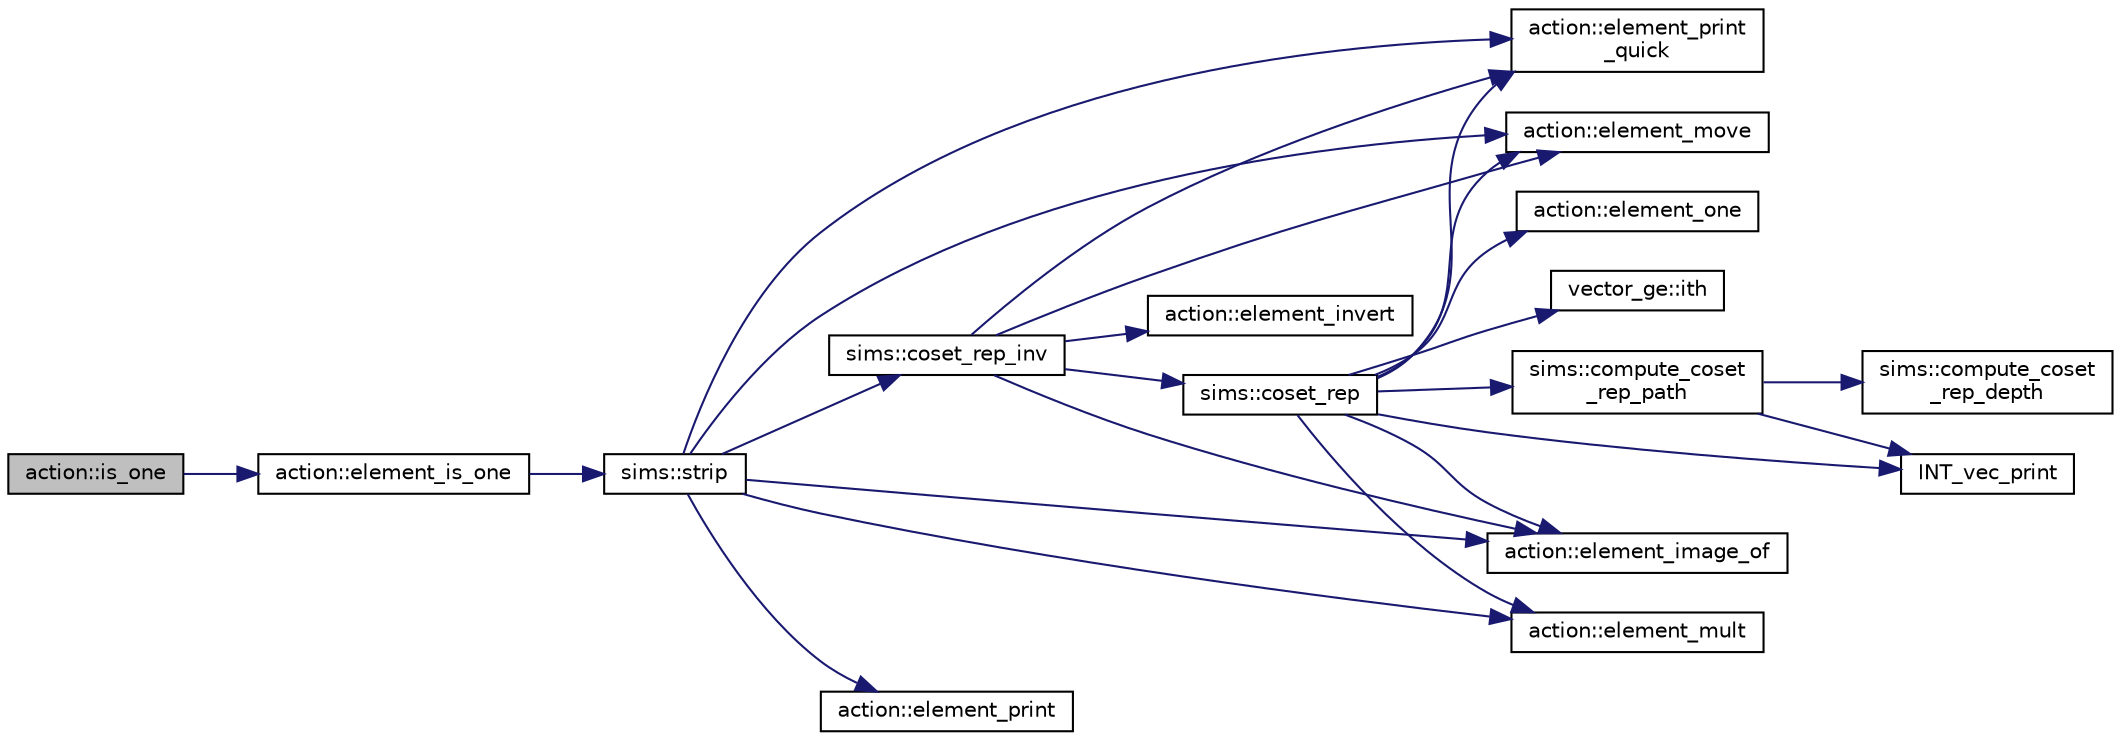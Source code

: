 digraph "action::is_one"
{
  edge [fontname="Helvetica",fontsize="10",labelfontname="Helvetica",labelfontsize="10"];
  node [fontname="Helvetica",fontsize="10",shape=record];
  rankdir="LR";
  Node29485 [label="action::is_one",height=0.2,width=0.4,color="black", fillcolor="grey75", style="filled", fontcolor="black"];
  Node29485 -> Node29486 [color="midnightblue",fontsize="10",style="solid",fontname="Helvetica"];
  Node29486 [label="action::element_is_one",height=0.2,width=0.4,color="black", fillcolor="white", style="filled",URL="$d2/d86/classaction.html#aeb623ab323a151f64d713288cd13224d"];
  Node29486 -> Node29487 [color="midnightblue",fontsize="10",style="solid",fontname="Helvetica"];
  Node29487 [label="sims::strip",height=0.2,width=0.4,color="black", fillcolor="white", style="filled",URL="$d9/df3/classsims.html#a4d902cab732ddf9f60788dda85b0a775"];
  Node29487 -> Node29488 [color="midnightblue",fontsize="10",style="solid",fontname="Helvetica"];
  Node29488 [label="action::element_print\l_quick",height=0.2,width=0.4,color="black", fillcolor="white", style="filled",URL="$d2/d86/classaction.html#a4844680cf6750396f76494a28655265b"];
  Node29487 -> Node29489 [color="midnightblue",fontsize="10",style="solid",fontname="Helvetica"];
  Node29489 [label="action::element_move",height=0.2,width=0.4,color="black", fillcolor="white", style="filled",URL="$d2/d86/classaction.html#a550947491bbb534d3d7951f50198a874"];
  Node29487 -> Node29490 [color="midnightblue",fontsize="10",style="solid",fontname="Helvetica"];
  Node29490 [label="action::element_image_of",height=0.2,width=0.4,color="black", fillcolor="white", style="filled",URL="$d2/d86/classaction.html#ae09559d4537a048fc860f8a74a31393d"];
  Node29487 -> Node29491 [color="midnightblue",fontsize="10",style="solid",fontname="Helvetica"];
  Node29491 [label="sims::coset_rep_inv",height=0.2,width=0.4,color="black", fillcolor="white", style="filled",URL="$d9/df3/classsims.html#a388f523d4ec997fce4e9ede924de99b9"];
  Node29491 -> Node29492 [color="midnightblue",fontsize="10",style="solid",fontname="Helvetica"];
  Node29492 [label="sims::coset_rep",height=0.2,width=0.4,color="black", fillcolor="white", style="filled",URL="$d9/df3/classsims.html#a3d669dba4d005cd2399388f27f44cd04"];
  Node29492 -> Node29493 [color="midnightblue",fontsize="10",style="solid",fontname="Helvetica"];
  Node29493 [label="sims::compute_coset\l_rep_path",height=0.2,width=0.4,color="black", fillcolor="white", style="filled",URL="$d9/df3/classsims.html#a22a53a24eb86dcfe54cb3588776a4d96"];
  Node29493 -> Node29494 [color="midnightblue",fontsize="10",style="solid",fontname="Helvetica"];
  Node29494 [label="sims::compute_coset\l_rep_depth",height=0.2,width=0.4,color="black", fillcolor="white", style="filled",URL="$d9/df3/classsims.html#abfeb782bd253f1df5253486afb120f6f"];
  Node29493 -> Node29495 [color="midnightblue",fontsize="10",style="solid",fontname="Helvetica"];
  Node29495 [label="INT_vec_print",height=0.2,width=0.4,color="black", fillcolor="white", style="filled",URL="$df/dbf/sajeeb_8_c.html#a79a5901af0b47dd0d694109543c027fe"];
  Node29492 -> Node29495 [color="midnightblue",fontsize="10",style="solid",fontname="Helvetica"];
  Node29492 -> Node29496 [color="midnightblue",fontsize="10",style="solid",fontname="Helvetica"];
  Node29496 [label="action::element_one",height=0.2,width=0.4,color="black", fillcolor="white", style="filled",URL="$d2/d86/classaction.html#a780a105daf04d6d1fe7e2f63b3c88e3b"];
  Node29492 -> Node29497 [color="midnightblue",fontsize="10",style="solid",fontname="Helvetica"];
  Node29497 [label="vector_ge::ith",height=0.2,width=0.4,color="black", fillcolor="white", style="filled",URL="$d4/d6e/classvector__ge.html#a1ff002e8b746a9beb119d57dcd4a15ff"];
  Node29492 -> Node29488 [color="midnightblue",fontsize="10",style="solid",fontname="Helvetica"];
  Node29492 -> Node29498 [color="midnightblue",fontsize="10",style="solid",fontname="Helvetica"];
  Node29498 [label="action::element_mult",height=0.2,width=0.4,color="black", fillcolor="white", style="filled",URL="$d2/d86/classaction.html#ae9e36b2cae1f0f7bd7144097fa9a34b3"];
  Node29492 -> Node29489 [color="midnightblue",fontsize="10",style="solid",fontname="Helvetica"];
  Node29492 -> Node29490 [color="midnightblue",fontsize="10",style="solid",fontname="Helvetica"];
  Node29491 -> Node29488 [color="midnightblue",fontsize="10",style="solid",fontname="Helvetica"];
  Node29491 -> Node29490 [color="midnightblue",fontsize="10",style="solid",fontname="Helvetica"];
  Node29491 -> Node29499 [color="midnightblue",fontsize="10",style="solid",fontname="Helvetica"];
  Node29499 [label="action::element_invert",height=0.2,width=0.4,color="black", fillcolor="white", style="filled",URL="$d2/d86/classaction.html#aa4bd01e338497714586636751fcef436"];
  Node29491 -> Node29489 [color="midnightblue",fontsize="10",style="solid",fontname="Helvetica"];
  Node29487 -> Node29500 [color="midnightblue",fontsize="10",style="solid",fontname="Helvetica"];
  Node29500 [label="action::element_print",height=0.2,width=0.4,color="black", fillcolor="white", style="filled",URL="$d2/d86/classaction.html#ae38c3ef3c1125213733d63c6fc3c40cd"];
  Node29487 -> Node29498 [color="midnightblue",fontsize="10",style="solid",fontname="Helvetica"];
}
